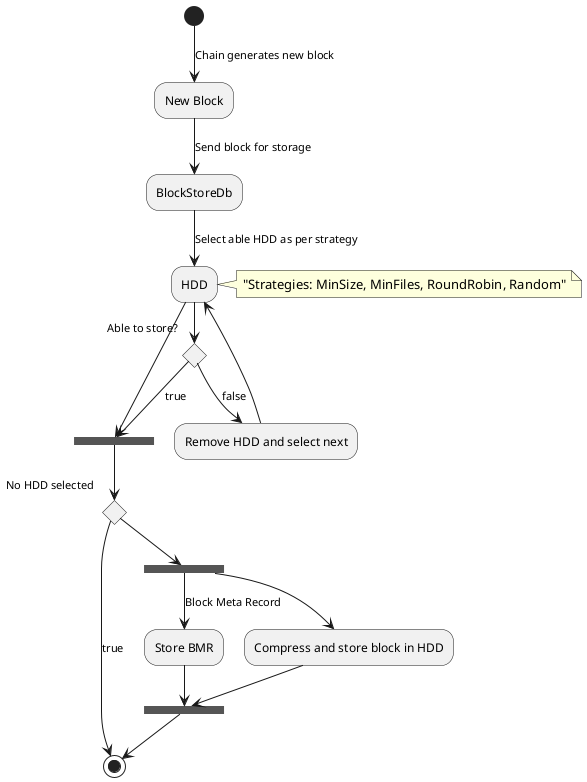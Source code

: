 @startuml "Block Store flow Diagram"
(*top) --> [Chain generates new block] "New Block"
--> [Send block for storage] "BlockStoreDb"
--> [Select able HDD as per strategy] "HDD"
note right: "Strategies: MinSize, MinFiles, RoundRobin, Random"

if "Able to store?" then
    -->[true] ===B1===
    
else
    -->[false] Remove HDD and select next
    --> "HDD"
endif

--> ===B1===
if "No HDD selected" then
    -->[true] (*)
else
    -->===B2===
endif
===B2=== --> [Block Meta Record] "Store BMR"
--> ===B3===

===B2=== --> "Compress and store block in HDD"
--> ===B3===
-->(*)
@enduml